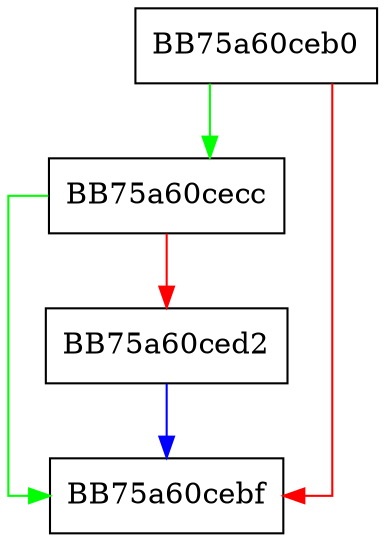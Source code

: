 digraph GetRenamedFileName {
  node [shape="box"];
  graph [splines=ortho];
  BB75a60ceb0 -> BB75a60cecc [color="green"];
  BB75a60ceb0 -> BB75a60cebf [color="red"];
  BB75a60cecc -> BB75a60cebf [color="green"];
  BB75a60cecc -> BB75a60ced2 [color="red"];
  BB75a60ced2 -> BB75a60cebf [color="blue"];
}